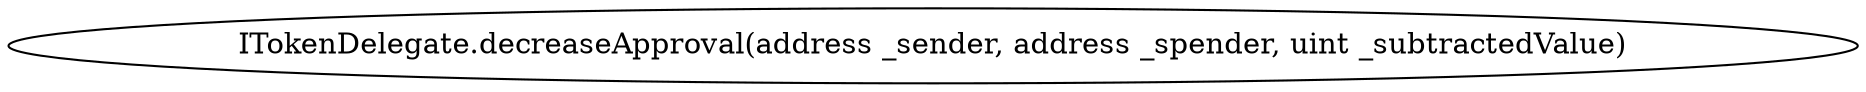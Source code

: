 digraph "" {
	graph [bb="0,0,748.15,36"];
	node [label="\N"];
	"ITokenDelegate.decreaseApproval(address _sender, address _spender, uint _subtractedValue)"	 [height=0.5,
		pos="374.08,18",
		width=10.391];
}
digraph "" {
	graph [bb="0,0,748.15,36"];
	node [label="\N"];
	"ITokenDelegate.decreaseApproval(address _sender, address _spender, uint _subtractedValue)"	 [height=0.5,
		pos="374.08,18",
		width=10.391];
}
digraph "" {
	graph [bb="0,0,748.15,36"];
	node [label="\N"];
	"ITokenDelegate.decreaseApproval(address _sender, address _spender, uint _subtractedValue)"	 [height=0.5,
		pos="374.08,18",
		width=10.391];
}
digraph "" {
	graph [bb="0,0,748.15,36"];
	node [label="\N"];
	"ITokenDelegate.decreaseApproval(address _sender, address _spender, uint _subtractedValue)"	 [height=0.5,
		pos="374.08,18",
		width=10.391];
}
digraph "" {
	graph [bb="0,0,748.15,36"];
	node [label="\N"];
	"ITokenDelegate.decreaseApproval(address _sender, address _spender, uint _subtractedValue)"	 [height=0.5,
		pos="374.08,18",
		width=10.391];
}
